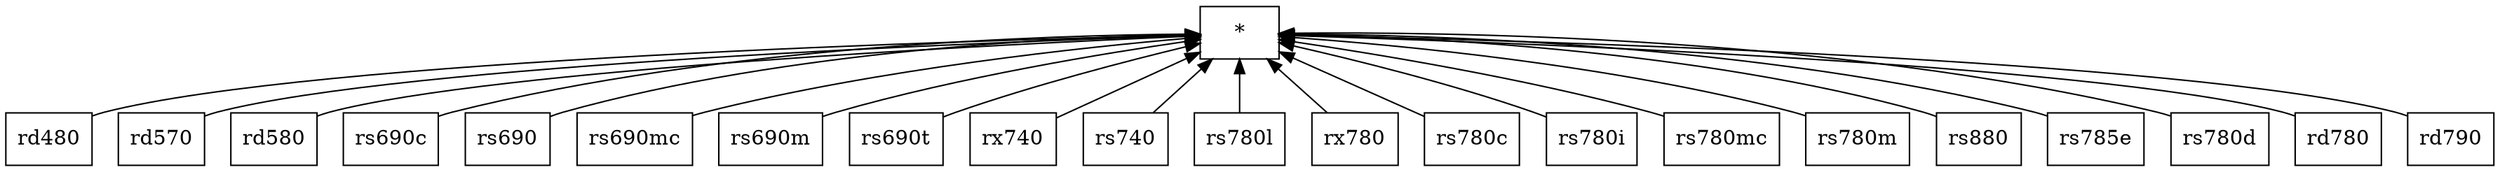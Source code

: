 digraph G { 
 rankdir=BT;
 subgraph ba { 
1 [shape=record,label="{rd480}"];
2 [shape=record,label="{rd570}"];
3 [shape=record,label="{rd580}"];
4 [shape=record,label="{rs690c}"];
5 [shape=record,label="{rs690}"];
6 [shape=record,label="{rs690mc}"];
7 [shape=record,label="{rs690m}"];
8 [shape=record,label="{rs690t}"];
9 [shape=record,label="{rx740}"];
10 [shape=record,label="{rs740}"];
11 [shape=record,label="{rs780l}"];
12 [shape=record,label="{rx780}"];
13 [shape=record,label="{rs780c}"];
14 [shape=record,label="{rs780i}"];
15 [shape=record,label="{rs780mc}"];
16 [shape=record,label="{rs780m}"];
17 [shape=record,label="{rs880}"];
18 [shape=record,label="{rs785e}"];
19 [shape=record,label="{rs780d}"];
20 [shape=record,label="{rd780}"];
21 [shape=record,label="{rd790}"];
22 [shape=record,label="{*}"];
1 -> 22
2 -> 22
3 -> 22
4 -> 22
5 -> 22
6 -> 22
7 -> 22
8 -> 22
9 -> 22
10 -> 22
11 -> 22
12 -> 22
13 -> 22
14 -> 22
15 -> 22
16 -> 22
17 -> 22
18 -> 22
19 -> 22
20 -> 22
21 -> 22
}}